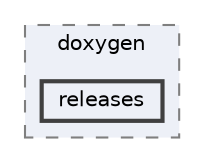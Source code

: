 digraph "external/taskflow/doxygen/releases"
{
 // LATEX_PDF_SIZE
  bgcolor="transparent";
  edge [fontname=Helvetica,fontsize=10,labelfontname=Helvetica,labelfontsize=10];
  node [fontname=Helvetica,fontsize=10,shape=box,height=0.2,width=0.4];
  compound=true
  subgraph clusterdir_56e2c1c47c3f6dd7693de5e2667e6bae {
    graph [ bgcolor="#edf0f7", pencolor="grey50", label="doxygen", fontname=Helvetica,fontsize=10 style="filled,dashed", URL="dir_56e2c1c47c3f6dd7693de5e2667e6bae.html",tooltip=""]
  dir_95edbac4b863761bf061d4365124df8b [label="releases", fillcolor="#edf0f7", color="grey25", style="filled,bold", URL="dir_95edbac4b863761bf061d4365124df8b.html",tooltip=""];
  }
}
